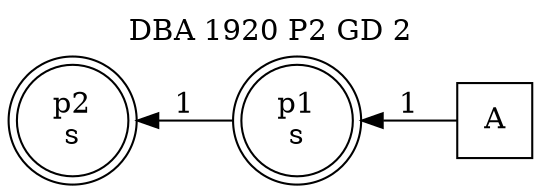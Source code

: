 digraph DBA_1920_P2_GD_2_GOOD {
labelloc="tl"
label= " DBA 1920 P2 GD 2 "
rankdir="RL";
graph [ size=" 10 , 10 !"]

"A" [shape="square" label="A"]
"p1_s" [shape="doublecircle" label="p1
s"]
"p2_s" [shape="doublecircle" label="p2
s"]
"A" -> "p1_s" [ label=1]
"p1_s" -> "p2_s" [ label=1]
}
